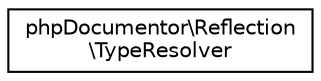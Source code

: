 digraph "Graphical Class Hierarchy"
{
  edge [fontname="Helvetica",fontsize="10",labelfontname="Helvetica",labelfontsize="10"];
  node [fontname="Helvetica",fontsize="10",shape=record];
  rankdir="LR";
  Node0 [label="phpDocumentor\\Reflection\l\\TypeResolver",height=0.2,width=0.4,color="black", fillcolor="white", style="filled",URL="$classphpDocumentor_1_1Reflection_1_1TypeResolver.html"];
}
